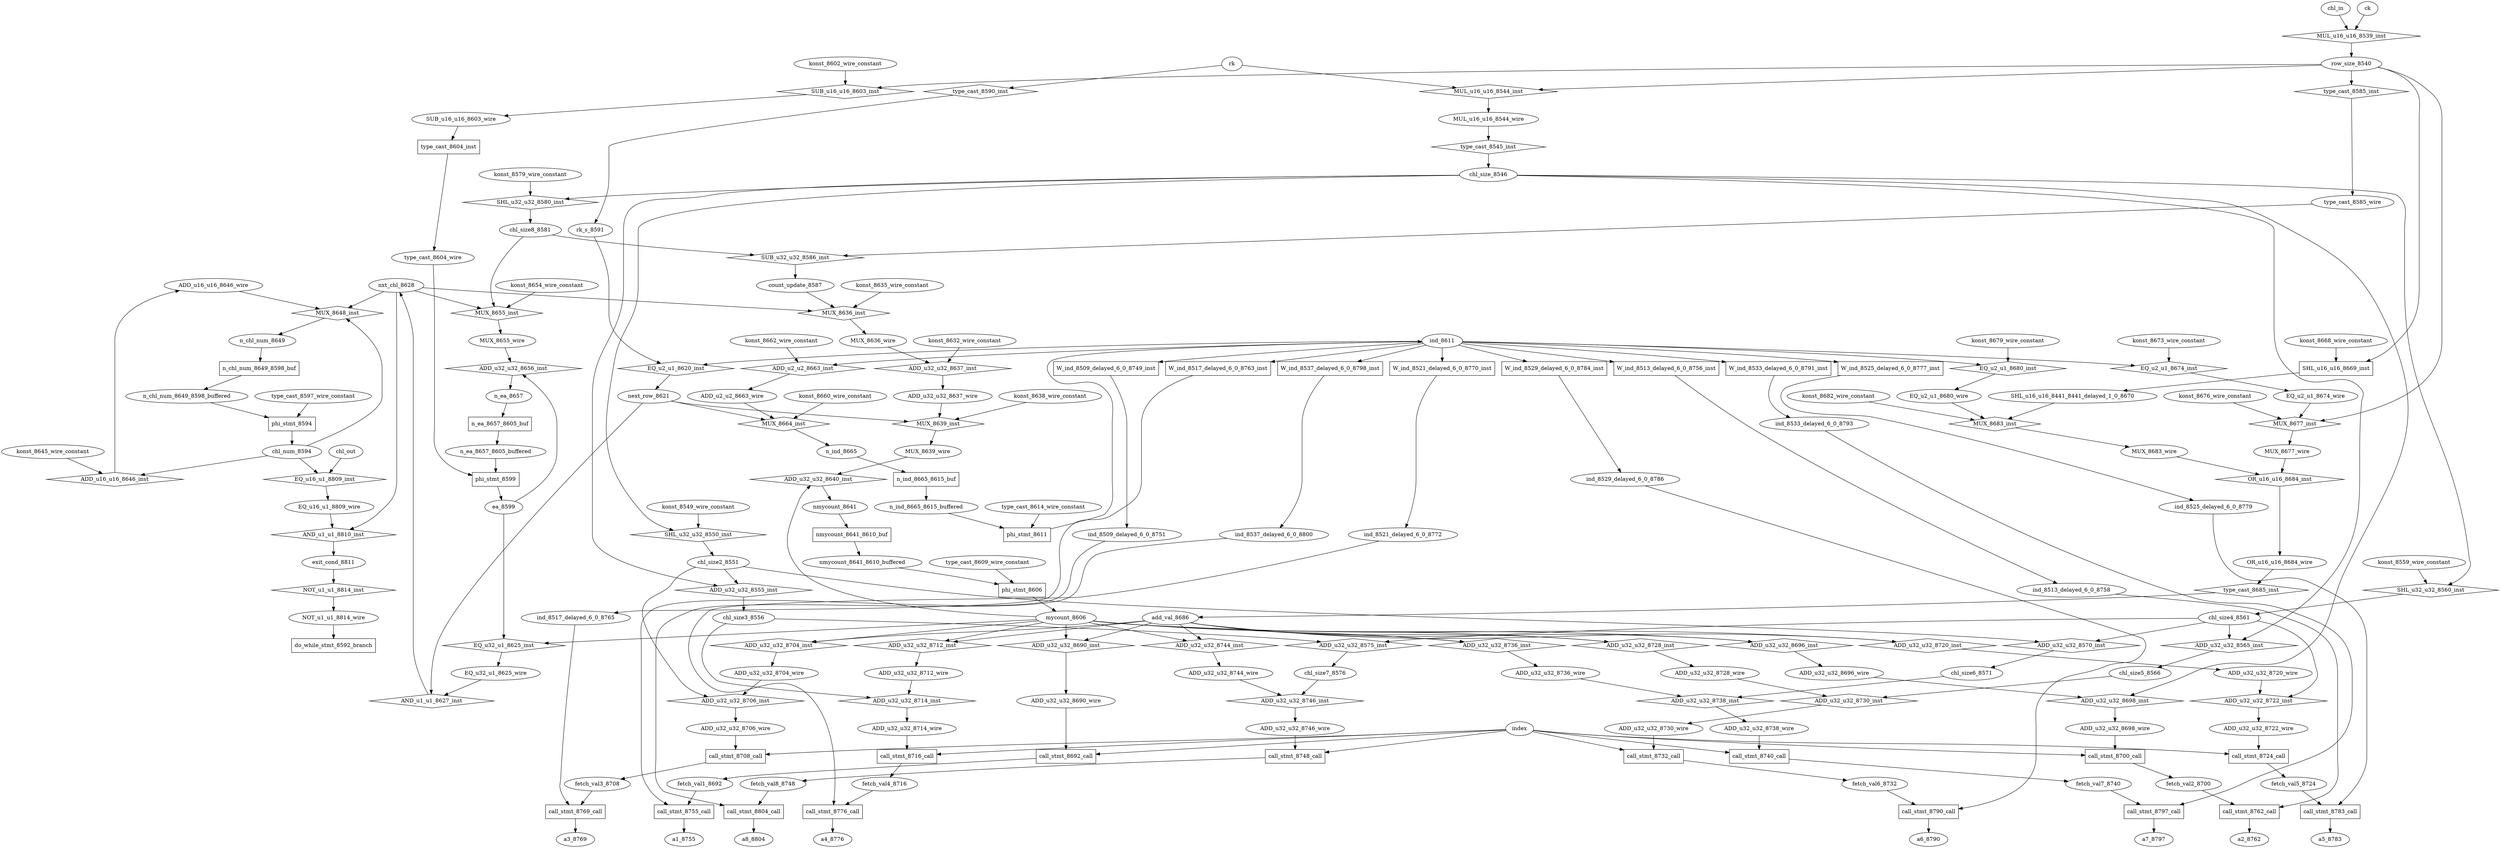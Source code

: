 digraph data_path {
  ADD_u16_u16_8646_wire [shape=ellipse];
  ADD_u2_u2_8663_wire [shape=ellipse];
  ADD_u32_u32_8637_wire [shape=ellipse];
  ADD_u32_u32_8690_wire [shape=ellipse];
  ADD_u32_u32_8696_wire [shape=ellipse];
  ADD_u32_u32_8698_wire [shape=ellipse];
  ADD_u32_u32_8704_wire [shape=ellipse];
  ADD_u32_u32_8706_wire [shape=ellipse];
  ADD_u32_u32_8712_wire [shape=ellipse];
  ADD_u32_u32_8714_wire [shape=ellipse];
  ADD_u32_u32_8720_wire [shape=ellipse];
  ADD_u32_u32_8722_wire [shape=ellipse];
  ADD_u32_u32_8728_wire [shape=ellipse];
  ADD_u32_u32_8730_wire [shape=ellipse];
  ADD_u32_u32_8736_wire [shape=ellipse];
  ADD_u32_u32_8738_wire [shape=ellipse];
  ADD_u32_u32_8744_wire [shape=ellipse];
  ADD_u32_u32_8746_wire [shape=ellipse];
  EQ_u16_u1_8809_wire [shape=ellipse];
  EQ_u2_u1_8674_wire [shape=ellipse];
  EQ_u2_u1_8680_wire [shape=ellipse];
  EQ_u32_u1_8625_wire [shape=ellipse];
  MUL_u16_u16_8544_wire [shape=ellipse];
  MUX_8636_wire [shape=ellipse];
  MUX_8639_wire [shape=ellipse];
  MUX_8655_wire [shape=ellipse];
  MUX_8677_wire [shape=ellipse];
  MUX_8683_wire [shape=ellipse];
  NOT_u1_u1_8814_wire [shape=ellipse];
  OR_u16_u16_8684_wire [shape=ellipse];
  SHL_u16_u16_8441_8441_delayed_1_0_8670 [shape=ellipse];
  SUB_u16_u16_8603_wire [shape=ellipse];
  a1_8755 [shape=ellipse];
  a2_8762 [shape=ellipse];
  a3_8769 [shape=ellipse];
  a4_8776 [shape=ellipse];
  a5_8783 [shape=ellipse];
  a6_8790 [shape=ellipse];
  a7_8797 [shape=ellipse];
  a8_8804 [shape=ellipse];
  add_val_8686 [shape=ellipse];
  chl_num_8594 [shape=ellipse];
  chl_size2_8551 [shape=ellipse];
  chl_size3_8556 [shape=ellipse];
  chl_size4_8561 [shape=ellipse];
  chl_size5_8566 [shape=ellipse];
  chl_size6_8571 [shape=ellipse];
  chl_size7_8576 [shape=ellipse];
  chl_size8_8581 [shape=ellipse];
  chl_size_8546 [shape=ellipse];
  count_update_8587 [shape=ellipse];
  ea_8599 [shape=ellipse];
  exit_cond_8811 [shape=ellipse];
  fetch_val1_8692 [shape=ellipse];
  fetch_val2_8700 [shape=ellipse];
  fetch_val3_8708 [shape=ellipse];
  fetch_val4_8716 [shape=ellipse];
  fetch_val5_8724 [shape=ellipse];
  fetch_val6_8732 [shape=ellipse];
  fetch_val7_8740 [shape=ellipse];
  fetch_val8_8748 [shape=ellipse];
  ind_8509_delayed_6_0_8751 [shape=ellipse];
  ind_8513_delayed_6_0_8758 [shape=ellipse];
  ind_8517_delayed_6_0_8765 [shape=ellipse];
  ind_8521_delayed_6_0_8772 [shape=ellipse];
  ind_8525_delayed_6_0_8779 [shape=ellipse];
  ind_8529_delayed_6_0_8786 [shape=ellipse];
  ind_8533_delayed_6_0_8793 [shape=ellipse];
  ind_8537_delayed_6_0_8800 [shape=ellipse];
  ind_8611 [shape=ellipse];
  konst_8549_wire_constant [shape=ellipse];
  konst_8559_wire_constant [shape=ellipse];
  konst_8579_wire_constant [shape=ellipse];
  konst_8602_wire_constant [shape=ellipse];
  konst_8632_wire_constant [shape=ellipse];
  konst_8635_wire_constant [shape=ellipse];
  konst_8638_wire_constant [shape=ellipse];
  konst_8645_wire_constant [shape=ellipse];
  konst_8654_wire_constant [shape=ellipse];
  konst_8660_wire_constant [shape=ellipse];
  konst_8662_wire_constant [shape=ellipse];
  konst_8668_wire_constant [shape=ellipse];
  konst_8673_wire_constant [shape=ellipse];
  konst_8676_wire_constant [shape=ellipse];
  konst_8679_wire_constant [shape=ellipse];
  konst_8682_wire_constant [shape=ellipse];
  mycount_8606 [shape=ellipse];
  n_chl_num_8649 [shape=ellipse];
  n_chl_num_8649_8598_buffered [shape=ellipse];
  n_ea_8657 [shape=ellipse];
  n_ea_8657_8605_buffered [shape=ellipse];
  n_ind_8665 [shape=ellipse];
  n_ind_8665_8615_buffered [shape=ellipse];
  next_row_8621 [shape=ellipse];
  nmycount_8641 [shape=ellipse];
  nmycount_8641_8610_buffered [shape=ellipse];
  nxt_chl_8628 [shape=ellipse];
  rk_s_8591 [shape=ellipse];
  row_size_8540 [shape=ellipse];
  type_cast_8585_wire [shape=ellipse];
  type_cast_8597_wire_constant [shape=ellipse];
  type_cast_8604_wire [shape=ellipse];
  type_cast_8609_wire_constant [shape=ellipse];
  type_cast_8614_wire_constant [shape=ellipse];
  ADD_u16_u16_8646_inst [shape=diamond];
chl_num_8594  -> ADD_u16_u16_8646_inst;
konst_8645_wire_constant  -> ADD_u16_u16_8646_inst;
ADD_u16_u16_8646_inst -> ADD_u16_u16_8646_wire;
  ADD_u2_u2_8663_inst [shape=diamond];
ind_8611  -> ADD_u2_u2_8663_inst;
konst_8662_wire_constant  -> ADD_u2_u2_8663_inst;
ADD_u2_u2_8663_inst -> ADD_u2_u2_8663_wire;
  ADD_u32_u32_8555_inst [shape=diamond];
chl_size2_8551  -> ADD_u32_u32_8555_inst;
chl_size_8546  -> ADD_u32_u32_8555_inst;
ADD_u32_u32_8555_inst -> chl_size3_8556;
  ADD_u32_u32_8565_inst [shape=diamond];
chl_size4_8561  -> ADD_u32_u32_8565_inst;
chl_size_8546  -> ADD_u32_u32_8565_inst;
ADD_u32_u32_8565_inst -> chl_size5_8566;
  ADD_u32_u32_8570_inst [shape=diamond];
chl_size4_8561  -> ADD_u32_u32_8570_inst;
chl_size2_8551  -> ADD_u32_u32_8570_inst;
ADD_u32_u32_8570_inst -> chl_size6_8571;
  ADD_u32_u32_8575_inst [shape=diamond];
chl_size4_8561  -> ADD_u32_u32_8575_inst;
chl_size3_8556  -> ADD_u32_u32_8575_inst;
ADD_u32_u32_8575_inst -> chl_size7_8576;
  ADD_u32_u32_8637_inst [shape=diamond];
MUX_8636_wire  -> ADD_u32_u32_8637_inst;
konst_8632_wire_constant  -> ADD_u32_u32_8637_inst;
ADD_u32_u32_8637_inst -> ADD_u32_u32_8637_wire;
  ADD_u32_u32_8640_inst [shape=diamond];
mycount_8606  -> ADD_u32_u32_8640_inst;
MUX_8639_wire  -> ADD_u32_u32_8640_inst;
ADD_u32_u32_8640_inst -> nmycount_8641;
  ADD_u32_u32_8656_inst [shape=diamond];
ea_8599  -> ADD_u32_u32_8656_inst;
MUX_8655_wire  -> ADD_u32_u32_8656_inst;
ADD_u32_u32_8656_inst -> n_ea_8657;
  ADD_u32_u32_8690_inst [shape=diamond];
mycount_8606  -> ADD_u32_u32_8690_inst;
add_val_8686  -> ADD_u32_u32_8690_inst;
ADD_u32_u32_8690_inst -> ADD_u32_u32_8690_wire;
  ADD_u32_u32_8696_inst [shape=diamond];
mycount_8606  -> ADD_u32_u32_8696_inst;
add_val_8686  -> ADD_u32_u32_8696_inst;
ADD_u32_u32_8696_inst -> ADD_u32_u32_8696_wire;
  ADD_u32_u32_8698_inst [shape=diamond];
ADD_u32_u32_8696_wire  -> ADD_u32_u32_8698_inst;
chl_size_8546  -> ADD_u32_u32_8698_inst;
ADD_u32_u32_8698_inst -> ADD_u32_u32_8698_wire;
  ADD_u32_u32_8704_inst [shape=diamond];
mycount_8606  -> ADD_u32_u32_8704_inst;
add_val_8686  -> ADD_u32_u32_8704_inst;
ADD_u32_u32_8704_inst -> ADD_u32_u32_8704_wire;
  ADD_u32_u32_8706_inst [shape=diamond];
ADD_u32_u32_8704_wire  -> ADD_u32_u32_8706_inst;
chl_size2_8551  -> ADD_u32_u32_8706_inst;
ADD_u32_u32_8706_inst -> ADD_u32_u32_8706_wire;
  ADD_u32_u32_8712_inst [shape=diamond];
mycount_8606  -> ADD_u32_u32_8712_inst;
add_val_8686  -> ADD_u32_u32_8712_inst;
ADD_u32_u32_8712_inst -> ADD_u32_u32_8712_wire;
  ADD_u32_u32_8714_inst [shape=diamond];
ADD_u32_u32_8712_wire  -> ADD_u32_u32_8714_inst;
chl_size3_8556  -> ADD_u32_u32_8714_inst;
ADD_u32_u32_8714_inst -> ADD_u32_u32_8714_wire;
  ADD_u32_u32_8720_inst [shape=diamond];
mycount_8606  -> ADD_u32_u32_8720_inst;
add_val_8686  -> ADD_u32_u32_8720_inst;
ADD_u32_u32_8720_inst -> ADD_u32_u32_8720_wire;
  ADD_u32_u32_8722_inst [shape=diamond];
ADD_u32_u32_8720_wire  -> ADD_u32_u32_8722_inst;
chl_size4_8561  -> ADD_u32_u32_8722_inst;
ADD_u32_u32_8722_inst -> ADD_u32_u32_8722_wire;
  ADD_u32_u32_8728_inst [shape=diamond];
mycount_8606  -> ADD_u32_u32_8728_inst;
add_val_8686  -> ADD_u32_u32_8728_inst;
ADD_u32_u32_8728_inst -> ADD_u32_u32_8728_wire;
  ADD_u32_u32_8730_inst [shape=diamond];
ADD_u32_u32_8728_wire  -> ADD_u32_u32_8730_inst;
chl_size5_8566  -> ADD_u32_u32_8730_inst;
ADD_u32_u32_8730_inst -> ADD_u32_u32_8730_wire;
  ADD_u32_u32_8736_inst [shape=diamond];
mycount_8606  -> ADD_u32_u32_8736_inst;
add_val_8686  -> ADD_u32_u32_8736_inst;
ADD_u32_u32_8736_inst -> ADD_u32_u32_8736_wire;
  ADD_u32_u32_8738_inst [shape=diamond];
ADD_u32_u32_8736_wire  -> ADD_u32_u32_8738_inst;
chl_size6_8571  -> ADD_u32_u32_8738_inst;
ADD_u32_u32_8738_inst -> ADD_u32_u32_8738_wire;
  ADD_u32_u32_8744_inst [shape=diamond];
mycount_8606  -> ADD_u32_u32_8744_inst;
add_val_8686  -> ADD_u32_u32_8744_inst;
ADD_u32_u32_8744_inst -> ADD_u32_u32_8744_wire;
  ADD_u32_u32_8746_inst [shape=diamond];
ADD_u32_u32_8744_wire  -> ADD_u32_u32_8746_inst;
chl_size7_8576  -> ADD_u32_u32_8746_inst;
ADD_u32_u32_8746_inst -> ADD_u32_u32_8746_wire;
  AND_u1_u1_8627_inst [shape=diamond];
EQ_u32_u1_8625_wire  -> AND_u1_u1_8627_inst;
next_row_8621  -> AND_u1_u1_8627_inst;
AND_u1_u1_8627_inst -> nxt_chl_8628;
  AND_u1_u1_8810_inst [shape=diamond];
nxt_chl_8628  -> AND_u1_u1_8810_inst;
EQ_u16_u1_8809_wire  -> AND_u1_u1_8810_inst;
AND_u1_u1_8810_inst -> exit_cond_8811;
  EQ_u16_u1_8809_inst [shape=diamond];
chl_num_8594  -> EQ_u16_u1_8809_inst;
chl_out  -> EQ_u16_u1_8809_inst;
EQ_u16_u1_8809_inst -> EQ_u16_u1_8809_wire;
  EQ_u2_u1_8620_inst [shape=diamond];
ind_8611  -> EQ_u2_u1_8620_inst;
rk_s_8591  -> EQ_u2_u1_8620_inst;
EQ_u2_u1_8620_inst -> next_row_8621;
  EQ_u2_u1_8674_inst [shape=diamond];
ind_8611  -> EQ_u2_u1_8674_inst;
konst_8673_wire_constant  -> EQ_u2_u1_8674_inst;
EQ_u2_u1_8674_inst -> EQ_u2_u1_8674_wire;
  EQ_u2_u1_8680_inst [shape=diamond];
ind_8611  -> EQ_u2_u1_8680_inst;
konst_8679_wire_constant  -> EQ_u2_u1_8680_inst;
EQ_u2_u1_8680_inst -> EQ_u2_u1_8680_wire;
  EQ_u32_u1_8625_inst [shape=diamond];
mycount_8606  -> EQ_u32_u1_8625_inst;
ea_8599  -> EQ_u32_u1_8625_inst;
EQ_u32_u1_8625_inst -> EQ_u32_u1_8625_wire;
  MUL_u16_u16_8539_inst [shape=diamond];
chl_in  -> MUL_u16_u16_8539_inst;
ck  -> MUL_u16_u16_8539_inst;
MUL_u16_u16_8539_inst -> row_size_8540;
  MUL_u16_u16_8544_inst [shape=diamond];
row_size_8540  -> MUL_u16_u16_8544_inst;
rk  -> MUL_u16_u16_8544_inst;
MUL_u16_u16_8544_inst -> MUL_u16_u16_8544_wire;
  MUX_8636_inst [shape=diamond];
nxt_chl_8628  -> MUX_8636_inst;
count_update_8587  -> MUX_8636_inst;
konst_8635_wire_constant  -> MUX_8636_inst;
MUX_8636_inst -> MUX_8636_wire;
  MUX_8639_inst [shape=diamond];
next_row_8621  -> MUX_8639_inst;
ADD_u32_u32_8637_wire  -> MUX_8639_inst;
konst_8638_wire_constant  -> MUX_8639_inst;
MUX_8639_inst -> MUX_8639_wire;
  MUX_8648_inst [shape=diamond];
nxt_chl_8628  -> MUX_8648_inst;
ADD_u16_u16_8646_wire  -> MUX_8648_inst;
chl_num_8594  -> MUX_8648_inst;
MUX_8648_inst -> n_chl_num_8649;
  MUX_8655_inst [shape=diamond];
nxt_chl_8628  -> MUX_8655_inst;
chl_size8_8581  -> MUX_8655_inst;
konst_8654_wire_constant  -> MUX_8655_inst;
MUX_8655_inst -> MUX_8655_wire;
  MUX_8664_inst [shape=diamond];
next_row_8621  -> MUX_8664_inst;
konst_8660_wire_constant  -> MUX_8664_inst;
ADD_u2_u2_8663_wire  -> MUX_8664_inst;
MUX_8664_inst -> n_ind_8665;
  MUX_8677_inst [shape=diamond];
EQ_u2_u1_8674_wire  -> MUX_8677_inst;
row_size_8540  -> MUX_8677_inst;
konst_8676_wire_constant  -> MUX_8677_inst;
MUX_8677_inst -> MUX_8677_wire;
  MUX_8683_inst [shape=diamond];
EQ_u2_u1_8680_wire  -> MUX_8683_inst;
SHL_u16_u16_8441_8441_delayed_1_0_8670  -> MUX_8683_inst;
konst_8682_wire_constant  -> MUX_8683_inst;
MUX_8683_inst -> MUX_8683_wire;
  NOT_u1_u1_8814_inst [shape=diamond];
exit_cond_8811  -> NOT_u1_u1_8814_inst;
NOT_u1_u1_8814_inst -> NOT_u1_u1_8814_wire;
  OR_u16_u16_8684_inst [shape=diamond];
MUX_8677_wire  -> OR_u16_u16_8684_inst;
MUX_8683_wire  -> OR_u16_u16_8684_inst;
OR_u16_u16_8684_inst -> OR_u16_u16_8684_wire;
  SHL_u16_u16_8669_inst [shape=rectangle];
row_size_8540  -> SHL_u16_u16_8669_inst;
konst_8668_wire_constant  -> SHL_u16_u16_8669_inst;
SHL_u16_u16_8669_inst -> SHL_u16_u16_8441_8441_delayed_1_0_8670;
  SHL_u32_u32_8550_inst [shape=diamond];
chl_size_8546  -> SHL_u32_u32_8550_inst;
konst_8549_wire_constant  -> SHL_u32_u32_8550_inst;
SHL_u32_u32_8550_inst -> chl_size2_8551;
  SHL_u32_u32_8560_inst [shape=diamond];
chl_size_8546  -> SHL_u32_u32_8560_inst;
konst_8559_wire_constant  -> SHL_u32_u32_8560_inst;
SHL_u32_u32_8560_inst -> chl_size4_8561;
  SHL_u32_u32_8580_inst [shape=diamond];
chl_size_8546  -> SHL_u32_u32_8580_inst;
konst_8579_wire_constant  -> SHL_u32_u32_8580_inst;
SHL_u32_u32_8580_inst -> chl_size8_8581;
  SUB_u16_u16_8603_inst [shape=diamond];
row_size_8540  -> SUB_u16_u16_8603_inst;
konst_8602_wire_constant  -> SUB_u16_u16_8603_inst;
SUB_u16_u16_8603_inst -> SUB_u16_u16_8603_wire;
  SUB_u32_u32_8586_inst [shape=diamond];
chl_size8_8581  -> SUB_u32_u32_8586_inst;
type_cast_8585_wire  -> SUB_u32_u32_8586_inst;
SUB_u32_u32_8586_inst -> count_update_8587;
  W_ind_8509_delayed_6_0_8749_inst [shape=rectangle];
ind_8611  -> W_ind_8509_delayed_6_0_8749_inst;
W_ind_8509_delayed_6_0_8749_inst -> ind_8509_delayed_6_0_8751;
  W_ind_8513_delayed_6_0_8756_inst [shape=rectangle];
ind_8611  -> W_ind_8513_delayed_6_0_8756_inst;
W_ind_8513_delayed_6_0_8756_inst -> ind_8513_delayed_6_0_8758;
  W_ind_8517_delayed_6_0_8763_inst [shape=rectangle];
ind_8611  -> W_ind_8517_delayed_6_0_8763_inst;
W_ind_8517_delayed_6_0_8763_inst -> ind_8517_delayed_6_0_8765;
  W_ind_8521_delayed_6_0_8770_inst [shape=rectangle];
ind_8611  -> W_ind_8521_delayed_6_0_8770_inst;
W_ind_8521_delayed_6_0_8770_inst -> ind_8521_delayed_6_0_8772;
  W_ind_8525_delayed_6_0_8777_inst [shape=rectangle];
ind_8611  -> W_ind_8525_delayed_6_0_8777_inst;
W_ind_8525_delayed_6_0_8777_inst -> ind_8525_delayed_6_0_8779;
  W_ind_8529_delayed_6_0_8784_inst [shape=rectangle];
ind_8611  -> W_ind_8529_delayed_6_0_8784_inst;
W_ind_8529_delayed_6_0_8784_inst -> ind_8529_delayed_6_0_8786;
  W_ind_8533_delayed_6_0_8791_inst [shape=rectangle];
ind_8611  -> W_ind_8533_delayed_6_0_8791_inst;
W_ind_8533_delayed_6_0_8791_inst -> ind_8533_delayed_6_0_8793;
  W_ind_8537_delayed_6_0_8798_inst [shape=rectangle];
ind_8611  -> W_ind_8537_delayed_6_0_8798_inst;
W_ind_8537_delayed_6_0_8798_inst -> ind_8537_delayed_6_0_8800;
  call_stmt_8692_call [shape=rectangle];
index  -> call_stmt_8692_call;
ADD_u32_u32_8690_wire  -> call_stmt_8692_call;
call_stmt_8692_call -> fetch_val1_8692;
  call_stmt_8700_call [shape=rectangle];
index  -> call_stmt_8700_call;
ADD_u32_u32_8698_wire  -> call_stmt_8700_call;
call_stmt_8700_call -> fetch_val2_8700;
  call_stmt_8708_call [shape=rectangle];
index  -> call_stmt_8708_call;
ADD_u32_u32_8706_wire  -> call_stmt_8708_call;
call_stmt_8708_call -> fetch_val3_8708;
  call_stmt_8716_call [shape=rectangle];
index  -> call_stmt_8716_call;
ADD_u32_u32_8714_wire  -> call_stmt_8716_call;
call_stmt_8716_call -> fetch_val4_8716;
  call_stmt_8724_call [shape=rectangle];
index  -> call_stmt_8724_call;
ADD_u32_u32_8722_wire  -> call_stmt_8724_call;
call_stmt_8724_call -> fetch_val5_8724;
  call_stmt_8732_call [shape=rectangle];
index  -> call_stmt_8732_call;
ADD_u32_u32_8730_wire  -> call_stmt_8732_call;
call_stmt_8732_call -> fetch_val6_8732;
  call_stmt_8740_call [shape=rectangle];
index  -> call_stmt_8740_call;
ADD_u32_u32_8738_wire  -> call_stmt_8740_call;
call_stmt_8740_call -> fetch_val7_8740;
  call_stmt_8748_call [shape=rectangle];
index  -> call_stmt_8748_call;
ADD_u32_u32_8746_wire  -> call_stmt_8748_call;
call_stmt_8748_call -> fetch_val8_8748;
  call_stmt_8755_call [shape=rectangle];
ind_8509_delayed_6_0_8751  -> call_stmt_8755_call;
fetch_val1_8692  -> call_stmt_8755_call;
call_stmt_8755_call -> a1_8755;
  call_stmt_8762_call [shape=rectangle];
ind_8513_delayed_6_0_8758  -> call_stmt_8762_call;
fetch_val2_8700  -> call_stmt_8762_call;
call_stmt_8762_call -> a2_8762;
  call_stmt_8769_call [shape=rectangle];
ind_8517_delayed_6_0_8765  -> call_stmt_8769_call;
fetch_val3_8708  -> call_stmt_8769_call;
call_stmt_8769_call -> a3_8769;
  call_stmt_8776_call [shape=rectangle];
ind_8521_delayed_6_0_8772  -> call_stmt_8776_call;
fetch_val4_8716  -> call_stmt_8776_call;
call_stmt_8776_call -> a4_8776;
  call_stmt_8783_call [shape=rectangle];
ind_8525_delayed_6_0_8779  -> call_stmt_8783_call;
fetch_val5_8724  -> call_stmt_8783_call;
call_stmt_8783_call -> a5_8783;
  call_stmt_8790_call [shape=rectangle];
ind_8529_delayed_6_0_8786  -> call_stmt_8790_call;
fetch_val6_8732  -> call_stmt_8790_call;
call_stmt_8790_call -> a6_8790;
  call_stmt_8797_call [shape=rectangle];
ind_8533_delayed_6_0_8793  -> call_stmt_8797_call;
fetch_val7_8740  -> call_stmt_8797_call;
call_stmt_8797_call -> a7_8797;
  call_stmt_8804_call [shape=rectangle];
ind_8537_delayed_6_0_8800  -> call_stmt_8804_call;
fetch_val8_8748  -> call_stmt_8804_call;
call_stmt_8804_call -> a8_8804;
  do_while_stmt_8592_branch [shape=rectangle];
NOT_u1_u1_8814_wire  -> do_while_stmt_8592_branch;
  n_chl_num_8649_8598_buf [shape=rectangle];
n_chl_num_8649  -> n_chl_num_8649_8598_buf;
n_chl_num_8649_8598_buf -> n_chl_num_8649_8598_buffered;
  n_ea_8657_8605_buf [shape=rectangle];
n_ea_8657  -> n_ea_8657_8605_buf;
n_ea_8657_8605_buf -> n_ea_8657_8605_buffered;
  n_ind_8665_8615_buf [shape=rectangle];
n_ind_8665  -> n_ind_8665_8615_buf;
n_ind_8665_8615_buf -> n_ind_8665_8615_buffered;
  nmycount_8641_8610_buf [shape=rectangle];
nmycount_8641  -> nmycount_8641_8610_buf;
nmycount_8641_8610_buf -> nmycount_8641_8610_buffered;
  phi_stmt_8594 [shape=rectangle];
type_cast_8597_wire_constant  -> phi_stmt_8594;
n_chl_num_8649_8598_buffered  -> phi_stmt_8594;
phi_stmt_8594 -> chl_num_8594;
  phi_stmt_8599 [shape=rectangle];
type_cast_8604_wire  -> phi_stmt_8599;
n_ea_8657_8605_buffered  -> phi_stmt_8599;
phi_stmt_8599 -> ea_8599;
  phi_stmt_8606 [shape=rectangle];
type_cast_8609_wire_constant  -> phi_stmt_8606;
nmycount_8641_8610_buffered  -> phi_stmt_8606;
phi_stmt_8606 -> mycount_8606;
  phi_stmt_8611 [shape=rectangle];
type_cast_8614_wire_constant  -> phi_stmt_8611;
n_ind_8665_8615_buffered  -> phi_stmt_8611;
phi_stmt_8611 -> ind_8611;
  type_cast_8545_inst [shape=diamond];
MUL_u16_u16_8544_wire  -> type_cast_8545_inst;
type_cast_8545_inst -> chl_size_8546;
  type_cast_8585_inst [shape=diamond];
row_size_8540  -> type_cast_8585_inst;
type_cast_8585_inst -> type_cast_8585_wire;
  type_cast_8590_inst [shape=diamond];
rk  -> type_cast_8590_inst;
type_cast_8590_inst -> rk_s_8591;
  type_cast_8604_inst [shape=rectangle];
SUB_u16_u16_8603_wire  -> type_cast_8604_inst;
type_cast_8604_inst -> type_cast_8604_wire;
  type_cast_8685_inst [shape=diamond];
OR_u16_u16_8684_wire  -> type_cast_8685_inst;
type_cast_8685_inst -> add_val_8686;
}
